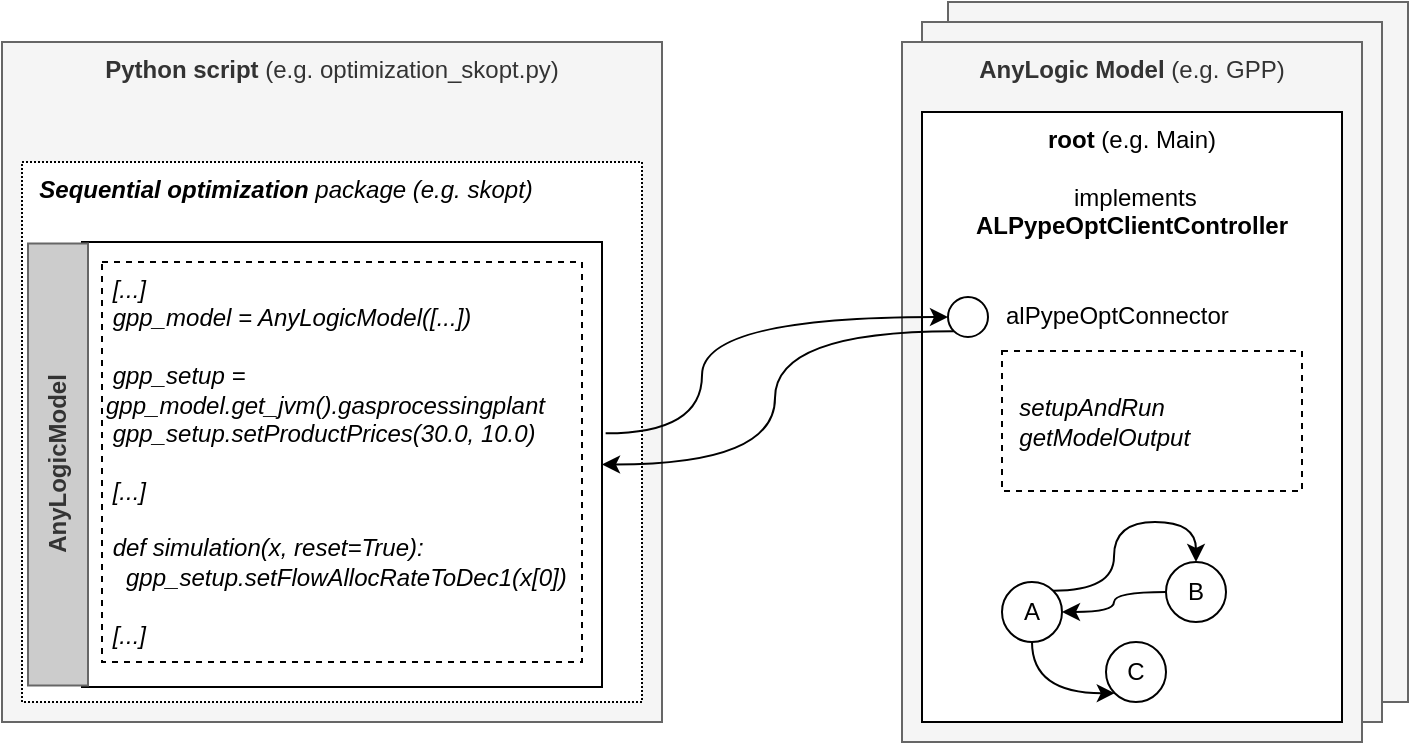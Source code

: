 <mxfile version="19.0.3" type="device"><diagram id="pgm1RSSXfzGz0h-H1pnt" name="Page-1"><mxGraphModel dx="981" dy="571" grid="1" gridSize="10" guides="1" tooltips="1" connect="1" arrows="1" fold="1" page="1" pageScale="1" pageWidth="850" pageHeight="1100" math="0" shadow="0"><root><mxCell id="0"/><mxCell id="1" parent="0"/><mxCell id="bnz2CfoJrBf5p4pWkN9l-22" value="" style="rounded=0;whiteSpace=wrap;html=1;verticalAlign=top;align=center;fillColor=#f5f5f5;fontColor=#333333;strokeColor=#666666;" parent="1" vertex="1"><mxGeometry x="533" y="20" width="230" height="350" as="geometry"/></mxCell><mxCell id="bnz2CfoJrBf5p4pWkN9l-21" value="" style="rounded=0;whiteSpace=wrap;html=1;verticalAlign=top;align=center;fillColor=#f5f5f5;fontColor=#333333;strokeColor=#666666;" parent="1" vertex="1"><mxGeometry x="520" y="30" width="230" height="350" as="geometry"/></mxCell><mxCell id="bnz2CfoJrBf5p4pWkN9l-1" value="&lt;b&gt;AnyLogic Model&lt;/b&gt; (e.g. GPP)" style="rounded=0;whiteSpace=wrap;html=1;verticalAlign=top;align=center;fillColor=#f5f5f5;fontColor=#333333;strokeColor=#666666;" parent="1" vertex="1"><mxGeometry x="510" y="40" width="230" height="350" as="geometry"/></mxCell><mxCell id="bnz2CfoJrBf5p4pWkN9l-2" value="&lt;b&gt;Python script &lt;/b&gt;(e.g. optimization_skopt.py)" style="rounded=0;whiteSpace=wrap;html=1;verticalAlign=top;align=center;fillColor=#f5f5f5;fontColor=#333333;strokeColor=#666666;" parent="1" vertex="1"><mxGeometry x="60" y="40" width="330" height="340" as="geometry"/></mxCell><mxCell id="bnz2CfoJrBf5p4pWkN9l-3" value="&lt;b&gt;root&lt;/b&gt; (e.g. Main)&lt;br&gt;&lt;br&gt;&amp;nbsp;implements &lt;b&gt;ALPypeOptClientController&lt;/b&gt;" style="rounded=0;whiteSpace=wrap;html=1;verticalAlign=top;" parent="1" vertex="1"><mxGeometry x="520" y="75" width="210" height="305" as="geometry"/></mxCell><mxCell id="bnz2CfoJrBf5p4pWkN9l-4" value="&amp;nbsp; setupAndRun&lt;br&gt;&amp;nbsp; getModelOutput" style="rounded=0;whiteSpace=wrap;html=1;align=left;verticalAlign=middle;strokeColor=default;fontStyle=2;dashed=1;" parent="1" vertex="1"><mxGeometry x="560" y="194.5" width="150" height="70" as="geometry"/></mxCell><mxCell id="bnz2CfoJrBf5p4pWkN9l-5" value="alPypeOptConnector" style="rounded=0;whiteSpace=wrap;html=1;align=left;verticalAlign=middle;strokeColor=none;fillColor=none;" parent="1" vertex="1"><mxGeometry x="560" y="166.5" width="150" height="20" as="geometry"/></mxCell><mxCell id="bnz2CfoJrBf5p4pWkN9l-6" value="" style="ellipse;whiteSpace=wrap;html=1;aspect=fixed;fillColor=none;" parent="1" vertex="1"><mxGeometry x="533" y="167.5" width="20" height="20" as="geometry"/></mxCell><mxCell id="bnz2CfoJrBf5p4pWkN9l-11" style="edgeStyle=orthogonalEdgeStyle;rounded=0;orthogonalLoop=1;jettySize=auto;html=1;entryX=0;entryY=1;entryDx=0;entryDy=0;curved=1;exitX=0.5;exitY=1;exitDx=0;exitDy=0;" parent="1" source="bnz2CfoJrBf5p4pWkN9l-7" target="bnz2CfoJrBf5p4pWkN9l-10" edge="1"><mxGeometry relative="1" as="geometry"/></mxCell><mxCell id="bnz2CfoJrBf5p4pWkN9l-12" style="edgeStyle=orthogonalEdgeStyle;curved=1;rounded=0;orthogonalLoop=1;jettySize=auto;html=1;entryX=0.5;entryY=0;entryDx=0;entryDy=0;exitX=1;exitY=0;exitDx=0;exitDy=0;" parent="1" source="bnz2CfoJrBf5p4pWkN9l-7" target="bnz2CfoJrBf5p4pWkN9l-9" edge="1"><mxGeometry relative="1" as="geometry"/></mxCell><mxCell id="bnz2CfoJrBf5p4pWkN9l-7" value="A" style="ellipse;whiteSpace=wrap;html=1;aspect=fixed;fillColor=none;" parent="1" vertex="1"><mxGeometry x="560" y="310" width="30" height="30" as="geometry"/></mxCell><mxCell id="bnz2CfoJrBf5p4pWkN9l-13" style="edgeStyle=orthogonalEdgeStyle;curved=1;rounded=0;orthogonalLoop=1;jettySize=auto;html=1;entryX=1;entryY=0.5;entryDx=0;entryDy=0;" parent="1" source="bnz2CfoJrBf5p4pWkN9l-9" target="bnz2CfoJrBf5p4pWkN9l-7" edge="1"><mxGeometry relative="1" as="geometry"/></mxCell><mxCell id="bnz2CfoJrBf5p4pWkN9l-9" value="B" style="ellipse;whiteSpace=wrap;html=1;aspect=fixed;fillColor=none;" parent="1" vertex="1"><mxGeometry x="642" y="300" width="30" height="30" as="geometry"/></mxCell><mxCell id="bnz2CfoJrBf5p4pWkN9l-10" value="C" style="ellipse;whiteSpace=wrap;html=1;aspect=fixed;fillColor=none;" parent="1" vertex="1"><mxGeometry x="612" y="340" width="30" height="30" as="geometry"/></mxCell><mxCell id="bnz2CfoJrBf5p4pWkN9l-20" value="&amp;nbsp; &lt;b&gt;Sequential optimization&lt;/b&gt; package (e.g. skopt)" style="rounded=0;whiteSpace=wrap;html=1;align=left;verticalAlign=top;strokeColor=default;fontStyle=2;dashed=1;dashPattern=1 1;" parent="1" vertex="1"><mxGeometry x="70" y="100" width="310" height="270" as="geometry"/></mxCell><mxCell id="bnz2CfoJrBf5p4pWkN9l-14" value="" style="rounded=0;whiteSpace=wrap;html=1;verticalAlign=top;" parent="1" vertex="1"><mxGeometry x="100" y="140" width="260" height="222.5" as="geometry"/></mxCell><mxCell id="bnz2CfoJrBf5p4pWkN9l-15" value="&amp;nbsp;[...]&lt;br&gt;&amp;nbsp;gpp_model = AnyLogicModel([...])&lt;br&gt;&lt;br&gt;&amp;nbsp;gpp_setup = gpp_model.get_jvm().gasprocessingplant&lt;br&gt;&amp;nbsp;gpp_setup.setProductPrices(30.0, 10.0)&lt;br&gt;&lt;br&gt;&amp;nbsp;[...]&lt;br&gt;&lt;br&gt;&amp;nbsp;def simulation(x, reset=True):&lt;br&gt;&amp;nbsp; &amp;nbsp;gpp_setup.setFlowAllocRateToDec1(x[0])&lt;br&gt;&lt;br&gt;&amp;nbsp;[...]" style="rounded=0;whiteSpace=wrap;html=1;align=left;verticalAlign=middle;strokeColor=default;fontStyle=2;dashed=1;" parent="1" vertex="1"><mxGeometry x="110" y="150" width="240" height="200" as="geometry"/></mxCell><mxCell id="bnz2CfoJrBf5p4pWkN9l-17" value="&lt;b&gt;AnyLogicModel&lt;/b&gt;" style="rounded=0;whiteSpace=wrap;html=1;strokeColor=#666666;fillColor=#CCCCCC;fontColor=#333333;rotation=-90;" parent="1" vertex="1"><mxGeometry x="-22.5" y="236.25" width="221" height="30" as="geometry"/></mxCell><mxCell id="bnz2CfoJrBf5p4pWkN9l-19" style="edgeStyle=orthogonalEdgeStyle;rounded=0;orthogonalLoop=1;jettySize=auto;html=1;entryX=1;entryY=0.5;entryDx=0;entryDy=0;curved=1;exitX=0;exitY=1;exitDx=0;exitDy=0;" parent="1" source="bnz2CfoJrBf5p4pWkN9l-6" target="bnz2CfoJrBf5p4pWkN9l-14" edge="1"><mxGeometry relative="1" as="geometry"/></mxCell><mxCell id="bnz2CfoJrBf5p4pWkN9l-18" style="edgeStyle=orthogonalEdgeStyle;rounded=0;orthogonalLoop=1;jettySize=auto;html=1;entryX=0;entryY=0.5;entryDx=0;entryDy=0;exitX=1.007;exitY=0.43;exitDx=0;exitDy=0;curved=1;exitPerimeter=0;" parent="1" source="bnz2CfoJrBf5p4pWkN9l-14" target="bnz2CfoJrBf5p4pWkN9l-6" edge="1"><mxGeometry relative="1" as="geometry"><Array as="points"><mxPoint x="410" y="236"/><mxPoint x="410" y="178"/></Array></mxGeometry></mxCell></root></mxGraphModel></diagram></mxfile>